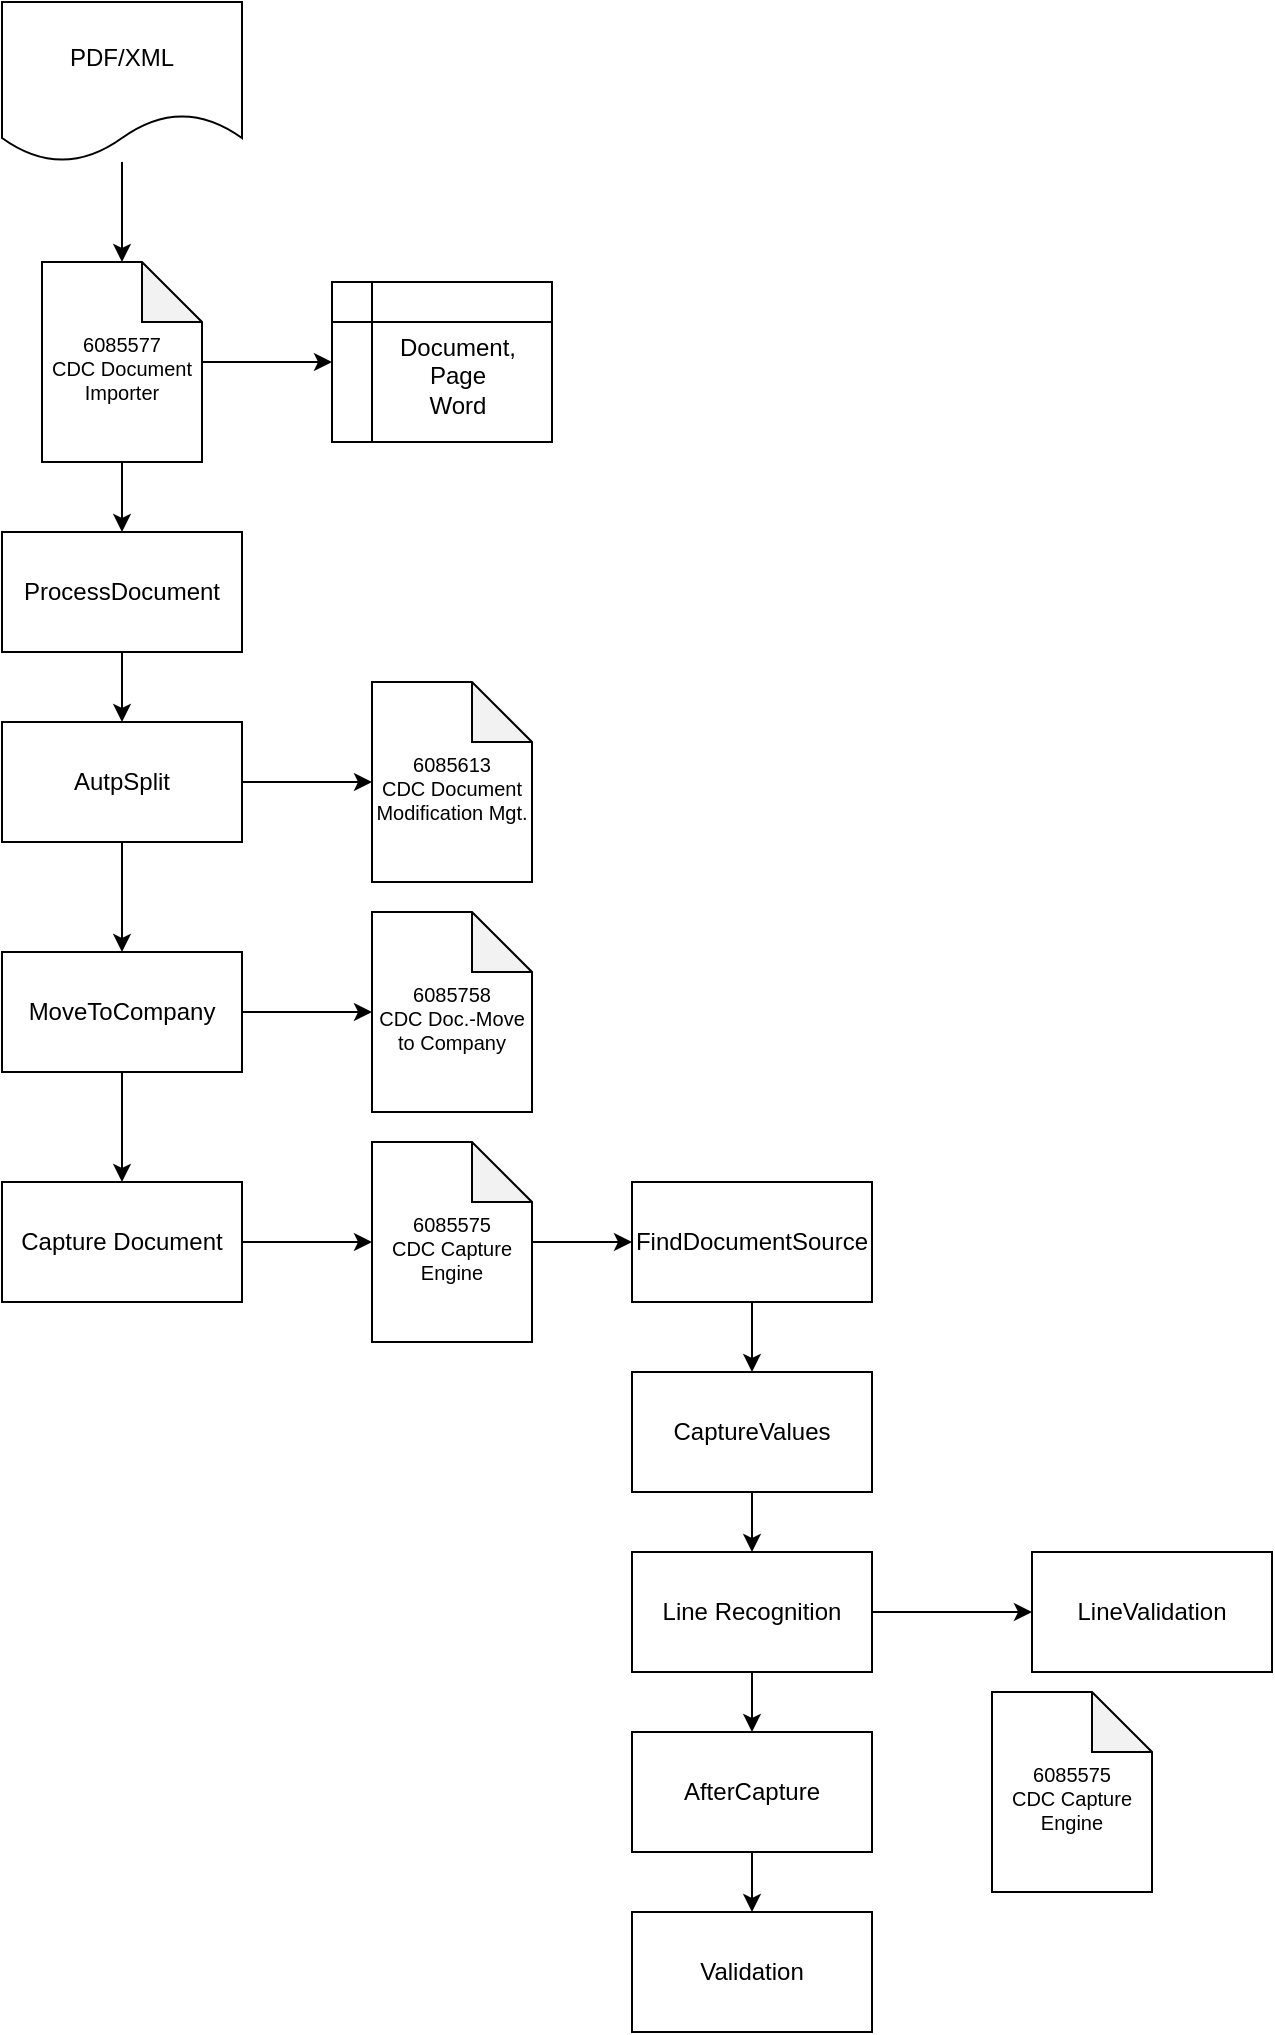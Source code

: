 <mxfile version="10.9.7" type="github"><diagram id="GH-C2xWyq42NBRDlyqq4" name="Page-1"><mxGraphModel dx="1422" dy="764" grid="1" gridSize="10" guides="1" tooltips="1" connect="1" arrows="1" fold="1" page="1" pageScale="1" pageWidth="827" pageHeight="1169" math="0" shadow="0"><root><mxCell id="0"/><mxCell id="1" parent="0"/><mxCell id="6axuiQ7hBYvX1UgAyXx1-15" value="" style="edgeStyle=orthogonalEdgeStyle;rounded=0;orthogonalLoop=1;jettySize=auto;html=1;" edge="1" parent="1" source="6axuiQ7hBYvX1UgAyXx1-1" target="6axuiQ7hBYvX1UgAyXx1-14"><mxGeometry relative="1" as="geometry"/></mxCell><mxCell id="6axuiQ7hBYvX1UgAyXx1-1" value="ProcessDocument" style="rounded=0;whiteSpace=wrap;html=1;" vertex="1" parent="1"><mxGeometry x="165" y="320" width="120" height="60" as="geometry"/></mxCell><mxCell id="6axuiQ7hBYvX1UgAyXx1-48" value="" style="edgeStyle=orthogonalEdgeStyle;rounded=0;orthogonalLoop=1;jettySize=auto;html=1;fontSize=10;" edge="1" parent="1" source="6axuiQ7hBYvX1UgAyXx1-2" target="6axuiQ7hBYvX1UgAyXx1-43"><mxGeometry relative="1" as="geometry"/></mxCell><mxCell id="6axuiQ7hBYvX1UgAyXx1-2" value="PDF/XML" style="shape=document;whiteSpace=wrap;html=1;boundedLbl=1;" vertex="1" parent="1"><mxGeometry x="165" y="55" width="120" height="80" as="geometry"/></mxCell><mxCell id="6axuiQ7hBYvX1UgAyXx1-5" value="Document,&lt;br&gt;Page&lt;br&gt;Word" style="shape=internalStorage;whiteSpace=wrap;html=1;backgroundOutline=1;verticalAlign=middle;spacingTop=14;spacingLeft=16;" vertex="1" parent="1"><mxGeometry x="330" y="195" width="110" height="80" as="geometry"/></mxCell><mxCell id="6axuiQ7hBYvX1UgAyXx1-24" value="" style="edgeStyle=orthogonalEdgeStyle;rounded=0;orthogonalLoop=1;jettySize=auto;html=1;fontSize=10;" edge="1" parent="1" source="6axuiQ7hBYvX1UgAyXx1-14" target="6axuiQ7hBYvX1UgAyXx1-21"><mxGeometry relative="1" as="geometry"/></mxCell><mxCell id="6axuiQ7hBYvX1UgAyXx1-14" value="AutpSplit" style="rounded=0;whiteSpace=wrap;html=1;" vertex="1" parent="1"><mxGeometry x="165" y="415" width="120" height="60" as="geometry"/></mxCell><mxCell id="6axuiQ7hBYvX1UgAyXx1-16" value="6085613&lt;br style=&quot;font-size: 10px;&quot;&gt;CDC Document Modification Mgt." style="shape=note;whiteSpace=wrap;html=1;backgroundOutline=1;darkOpacity=0.05;fontSize=10;spacingTop=6;" vertex="1" parent="1"><mxGeometry x="350" y="395" width="80" height="100" as="geometry"/></mxCell><mxCell id="6axuiQ7hBYvX1UgAyXx1-20" value="" style="endArrow=classic;html=1;fontSize=10;entryX=0;entryY=0.5;entryDx=0;entryDy=0;entryPerimeter=0;exitX=1;exitY=0.5;exitDx=0;exitDy=0;startArrow=none;startFill=0;endFill=1;" edge="1" parent="1" source="6axuiQ7hBYvX1UgAyXx1-14" target="6axuiQ7hBYvX1UgAyXx1-16"><mxGeometry width="50" height="50" relative="1" as="geometry"><mxPoint x="210" y="620" as="sourcePoint"/><mxPoint x="260" y="570" as="targetPoint"/></mxGeometry></mxCell><mxCell id="6axuiQ7hBYvX1UgAyXx1-27" value="" style="edgeStyle=orthogonalEdgeStyle;rounded=0;orthogonalLoop=1;jettySize=auto;html=1;fontSize=10;" edge="1" parent="1" source="6axuiQ7hBYvX1UgAyXx1-21" target="6axuiQ7hBYvX1UgAyXx1-25"><mxGeometry relative="1" as="geometry"/></mxCell><mxCell id="6axuiQ7hBYvX1UgAyXx1-21" value="MoveToCompany" style="rounded=0;whiteSpace=wrap;html=1;" vertex="1" parent="1"><mxGeometry x="165" y="530" width="120" height="60" as="geometry"/></mxCell><mxCell id="6axuiQ7hBYvX1UgAyXx1-22" value="6085758&lt;br&gt;CDC Doc.-Move to Company" style="shape=note;whiteSpace=wrap;html=1;backgroundOutline=1;darkOpacity=0.05;fontSize=10;spacingTop=6;" vertex="1" parent="1"><mxGeometry x="350" y="510" width="80" height="100" as="geometry"/></mxCell><mxCell id="6axuiQ7hBYvX1UgAyXx1-23" value="" style="endArrow=classic;html=1;fontSize=10;entryX=0;entryY=0.5;entryDx=0;entryDy=0;entryPerimeter=0;exitX=1;exitY=0.5;exitDx=0;exitDy=0;endFill=1;" edge="1" parent="1" source="6axuiQ7hBYvX1UgAyXx1-21" target="6axuiQ7hBYvX1UgAyXx1-22"><mxGeometry width="50" height="50" relative="1" as="geometry"><mxPoint x="330" y="630" as="sourcePoint"/><mxPoint x="410" y="630" as="targetPoint"/></mxGeometry></mxCell><mxCell id="6axuiQ7hBYvX1UgAyXx1-33" value="" style="edgeStyle=orthogonalEdgeStyle;rounded=0;orthogonalLoop=1;jettySize=auto;html=1;fontSize=10;" edge="1" parent="1" source="6axuiQ7hBYvX1UgAyXx1-25" target="6axuiQ7hBYvX1UgAyXx1-26"><mxGeometry relative="1" as="geometry"/></mxCell><mxCell id="6axuiQ7hBYvX1UgAyXx1-25" value="Capture Document" style="rounded=0;whiteSpace=wrap;html=1;" vertex="1" parent="1"><mxGeometry x="165" y="645" width="120" height="60" as="geometry"/></mxCell><mxCell id="6axuiQ7hBYvX1UgAyXx1-35" value="" style="edgeStyle=orthogonalEdgeStyle;rounded=0;orthogonalLoop=1;jettySize=auto;html=1;fontSize=10;" edge="1" parent="1" source="6axuiQ7hBYvX1UgAyXx1-26" target="6axuiQ7hBYvX1UgAyXx1-34"><mxGeometry relative="1" as="geometry"/></mxCell><mxCell id="6axuiQ7hBYvX1UgAyXx1-26" value="6085575&lt;br&gt;CDC Capture Engine" style="shape=note;whiteSpace=wrap;html=1;backgroundOutline=1;darkOpacity=0.05;fontSize=10;spacingTop=6;" vertex="1" parent="1"><mxGeometry x="350" y="625" width="80" height="100" as="geometry"/></mxCell><mxCell id="6axuiQ7hBYvX1UgAyXx1-37" value="" style="edgeStyle=orthogonalEdgeStyle;rounded=0;orthogonalLoop=1;jettySize=auto;html=1;fontSize=10;" edge="1" parent="1" source="6axuiQ7hBYvX1UgAyXx1-34" target="6axuiQ7hBYvX1UgAyXx1-36"><mxGeometry relative="1" as="geometry"/></mxCell><mxCell id="6axuiQ7hBYvX1UgAyXx1-34" value="FindDocumentSource" style="rounded=0;whiteSpace=wrap;html=1;" vertex="1" parent="1"><mxGeometry x="480" y="645" width="120" height="60" as="geometry"/></mxCell><mxCell id="6axuiQ7hBYvX1UgAyXx1-39" value="" style="edgeStyle=orthogonalEdgeStyle;rounded=0;orthogonalLoop=1;jettySize=auto;html=1;fontSize=10;" edge="1" parent="1" source="6axuiQ7hBYvX1UgAyXx1-36" target="6axuiQ7hBYvX1UgAyXx1-38"><mxGeometry relative="1" as="geometry"/></mxCell><mxCell id="6axuiQ7hBYvX1UgAyXx1-36" value="CaptureValues" style="rounded=0;whiteSpace=wrap;html=1;" vertex="1" parent="1"><mxGeometry x="480" y="740" width="120" height="60" as="geometry"/></mxCell><mxCell id="6axuiQ7hBYvX1UgAyXx1-51" value="" style="edgeStyle=orthogonalEdgeStyle;rounded=0;orthogonalLoop=1;jettySize=auto;html=1;fontSize=10;" edge="1" parent="1" source="6axuiQ7hBYvX1UgAyXx1-38" target="6axuiQ7hBYvX1UgAyXx1-50"><mxGeometry relative="1" as="geometry"/></mxCell><mxCell id="6axuiQ7hBYvX1UgAyXx1-55" value="" style="edgeStyle=orthogonalEdgeStyle;rounded=0;orthogonalLoop=1;jettySize=auto;html=1;startArrow=none;startFill=0;endArrow=classic;endFill=1;fontSize=10;" edge="1" parent="1" source="6axuiQ7hBYvX1UgAyXx1-38" target="6axuiQ7hBYvX1UgAyXx1-54"><mxGeometry relative="1" as="geometry"/></mxCell><mxCell id="6axuiQ7hBYvX1UgAyXx1-38" value="Line Recognition" style="rounded=0;whiteSpace=wrap;html=1;" vertex="1" parent="1"><mxGeometry x="480" y="830" width="120" height="60" as="geometry"/></mxCell><mxCell id="6axuiQ7hBYvX1UgAyXx1-54" value="LineValidation" style="rounded=0;whiteSpace=wrap;html=1;" vertex="1" parent="1"><mxGeometry x="680" y="830" width="120" height="60" as="geometry"/></mxCell><mxCell id="6axuiQ7hBYvX1UgAyXx1-47" value="" style="edgeStyle=orthogonalEdgeStyle;rounded=0;orthogonalLoop=1;jettySize=auto;html=1;fontSize=10;" edge="1" parent="1" source="6axuiQ7hBYvX1UgAyXx1-43" target="6axuiQ7hBYvX1UgAyXx1-5"><mxGeometry relative="1" as="geometry"/></mxCell><mxCell id="6axuiQ7hBYvX1UgAyXx1-49" value="" style="edgeStyle=orthogonalEdgeStyle;rounded=0;orthogonalLoop=1;jettySize=auto;html=1;fontSize=10;" edge="1" parent="1" source="6axuiQ7hBYvX1UgAyXx1-43" target="6axuiQ7hBYvX1UgAyXx1-1"><mxGeometry relative="1" as="geometry"/></mxCell><mxCell id="6axuiQ7hBYvX1UgAyXx1-43" value="6085577&lt;br&gt;CDC Document Importer" style="shape=note;whiteSpace=wrap;html=1;backgroundOutline=1;darkOpacity=0.05;fontSize=10;spacingTop=6;" vertex="1" parent="1"><mxGeometry x="185" y="185" width="80" height="100" as="geometry"/></mxCell><mxCell id="6axuiQ7hBYvX1UgAyXx1-53" value="" style="edgeStyle=orthogonalEdgeStyle;rounded=0;orthogonalLoop=1;jettySize=auto;html=1;fontSize=10;" edge="1" parent="1" source="6axuiQ7hBYvX1UgAyXx1-50" target="6axuiQ7hBYvX1UgAyXx1-52"><mxGeometry relative="1" as="geometry"/></mxCell><mxCell id="6axuiQ7hBYvX1UgAyXx1-50" value="AfterCapture" style="rounded=0;whiteSpace=wrap;html=1;" vertex="1" parent="1"><mxGeometry x="480" y="920" width="120" height="60" as="geometry"/></mxCell><mxCell id="6axuiQ7hBYvX1UgAyXx1-52" value="Validation" style="rounded=0;whiteSpace=wrap;html=1;" vertex="1" parent="1"><mxGeometry x="480" y="1010" width="120" height="60" as="geometry"/></mxCell><mxCell id="6axuiQ7hBYvX1UgAyXx1-56" value="6085575&lt;br&gt;CDC Capture Engine" style="shape=note;whiteSpace=wrap;html=1;backgroundOutline=1;darkOpacity=0.05;fontSize=10;spacingTop=6;" vertex="1" parent="1"><mxGeometry x="660" y="900" width="80" height="100" as="geometry"/></mxCell></root></mxGraphModel></diagram></mxfile>